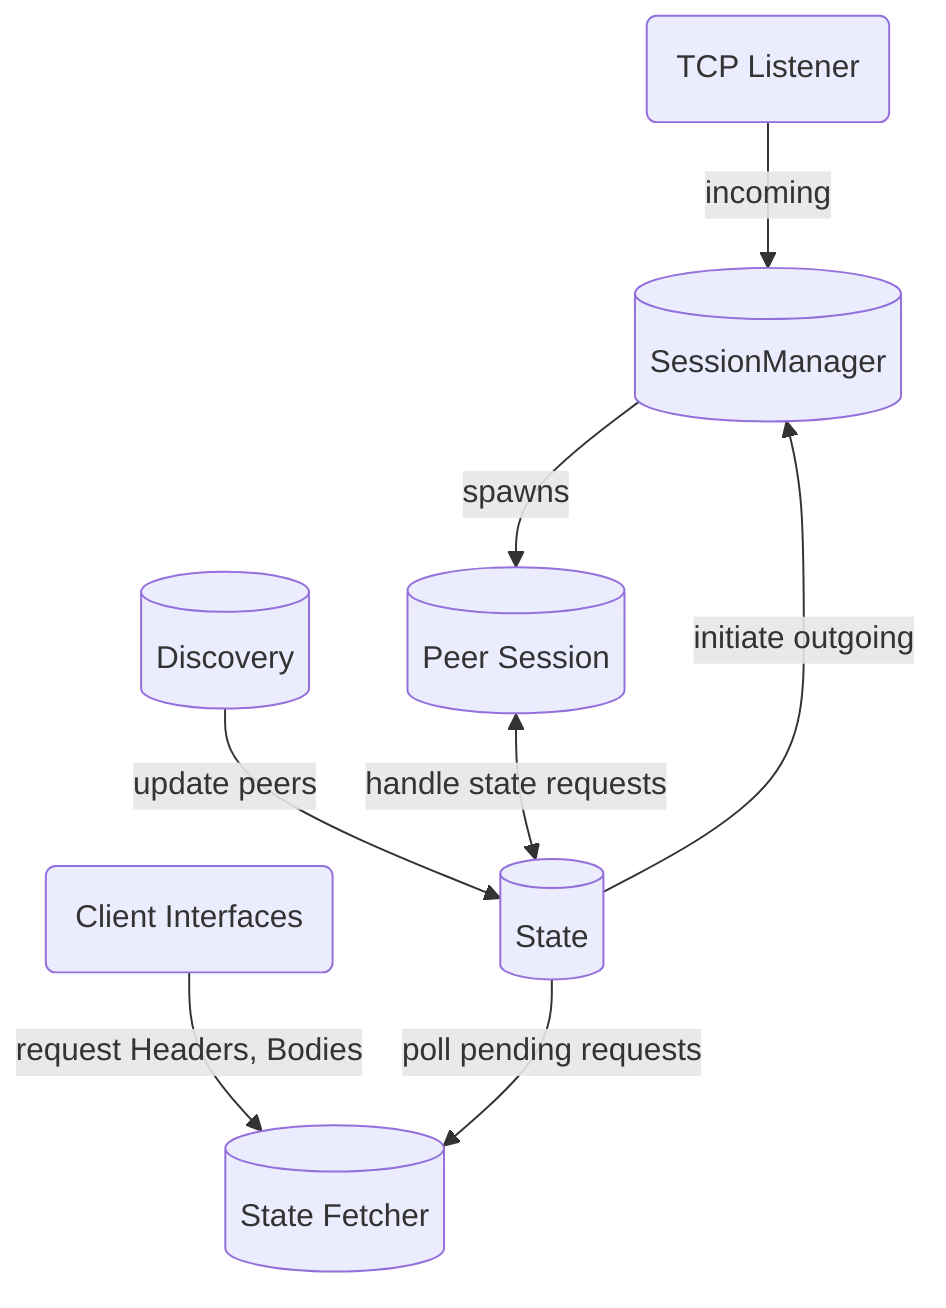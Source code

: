 graph TB
   connections(TCP Listener)
   Discovery[(Discovery)]
   fetchRequest(Client Interfaces)
   Sessions[(SessionManager)]
   SessionTask[(Peer Session)]
   State[(State)]
   StateFetch[(State Fetcher)]
 connections --> |incoming| Sessions
 State --> |initiate outgoing| Sessions
 Discovery --> |update peers| State
 Sessions --> |spawns| SessionTask
 SessionTask <--> |handle state requests| State
 fetchRequest --> |request Headers, Bodies| StateFetch
 State --> |poll pending requests| StateFetch
